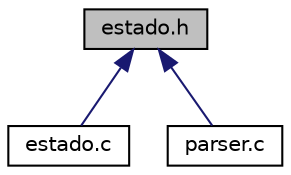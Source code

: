 digraph "estado.h"
{
  edge [fontname="Helvetica",fontsize="10",labelfontname="Helvetica",labelfontsize="10"];
  node [fontname="Helvetica",fontsize="10",shape=record];
  Node1 [label="estado.h",height=0.2,width=0.4,color="black", fillcolor="grey75", style="filled", fontcolor="black"];
  Node1 -> Node2 [dir="back",color="midnightblue",fontsize="10",style="solid"];
  Node2 [label="estado.c",height=0.2,width=0.4,color="black", fillcolor="white", style="filled",URL="$estado_8c.html"];
  Node1 -> Node3 [dir="back",color="midnightblue",fontsize="10",style="solid"];
  Node3 [label="parser.c",height=0.2,width=0.4,color="black", fillcolor="white", style="filled",URL="$parser_8c.html"];
}
